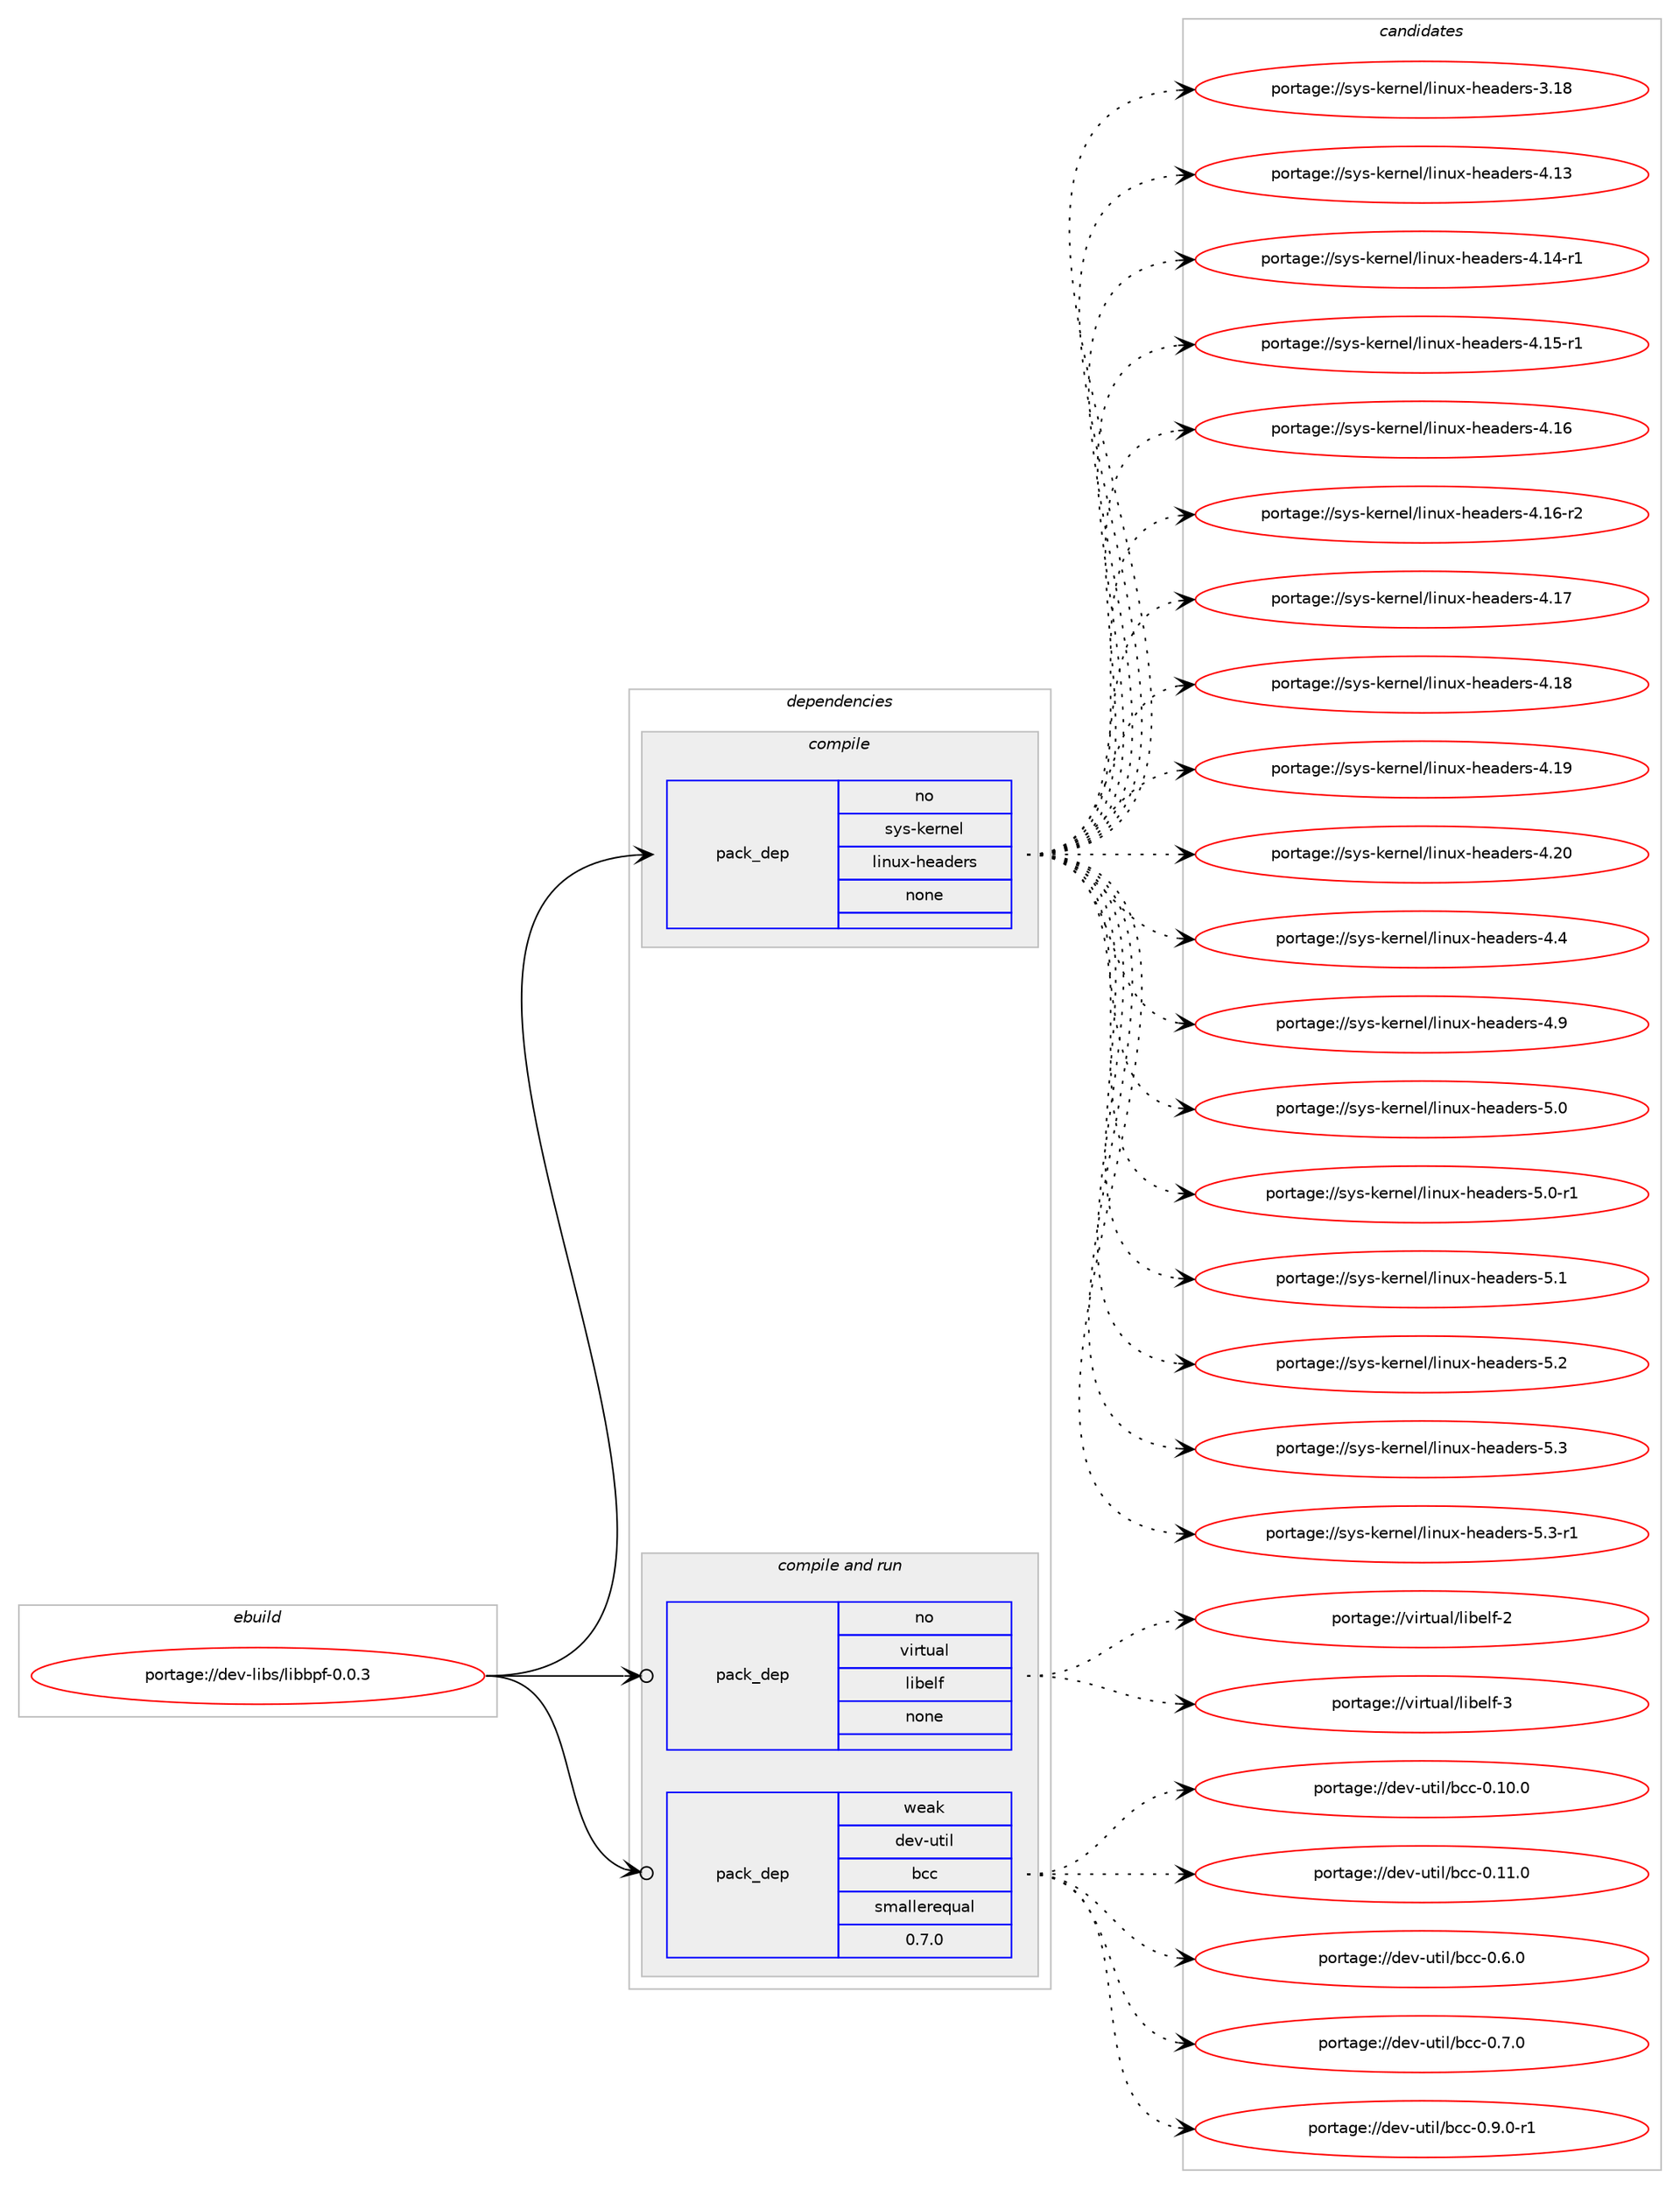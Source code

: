digraph prolog {

# *************
# Graph options
# *************

newrank=true;
concentrate=true;
compound=true;
graph [rankdir=LR,fontname=Helvetica,fontsize=10,ranksep=1.5];#, ranksep=2.5, nodesep=0.2];
edge  [arrowhead=vee];
node  [fontname=Helvetica,fontsize=10];

# **********
# The ebuild
# **********

subgraph cluster_leftcol {
color=gray;
rank=same;
label=<<i>ebuild</i>>;
id [label="portage://dev-libs/libbpf-0.0.3", color=red, width=4, href="../dev-libs/libbpf-0.0.3.svg"];
}

# ****************
# The dependencies
# ****************

subgraph cluster_midcol {
color=gray;
label=<<i>dependencies</i>>;
subgraph cluster_compile {
fillcolor="#eeeeee";
style=filled;
label=<<i>compile</i>>;
subgraph pack75987 {
dependency99811 [label=<<TABLE BORDER="0" CELLBORDER="1" CELLSPACING="0" CELLPADDING="4" WIDTH="220"><TR><TD ROWSPAN="6" CELLPADDING="30">pack_dep</TD></TR><TR><TD WIDTH="110">no</TD></TR><TR><TD>sys-kernel</TD></TR><TR><TD>linux-headers</TD></TR><TR><TD>none</TD></TR><TR><TD></TD></TR></TABLE>>, shape=none, color=blue];
}
id:e -> dependency99811:w [weight=20,style="solid",arrowhead="vee"];
}
subgraph cluster_compileandrun {
fillcolor="#eeeeee";
style=filled;
label=<<i>compile and run</i>>;
subgraph pack75988 {
dependency99812 [label=<<TABLE BORDER="0" CELLBORDER="1" CELLSPACING="0" CELLPADDING="4" WIDTH="220"><TR><TD ROWSPAN="6" CELLPADDING="30">pack_dep</TD></TR><TR><TD WIDTH="110">no</TD></TR><TR><TD>virtual</TD></TR><TR><TD>libelf</TD></TR><TR><TD>none</TD></TR><TR><TD></TD></TR></TABLE>>, shape=none, color=blue];
}
id:e -> dependency99812:w [weight=20,style="solid",arrowhead="odotvee"];
subgraph pack75989 {
dependency99813 [label=<<TABLE BORDER="0" CELLBORDER="1" CELLSPACING="0" CELLPADDING="4" WIDTH="220"><TR><TD ROWSPAN="6" CELLPADDING="30">pack_dep</TD></TR><TR><TD WIDTH="110">weak</TD></TR><TR><TD>dev-util</TD></TR><TR><TD>bcc</TD></TR><TR><TD>smallerequal</TD></TR><TR><TD>0.7.0</TD></TR></TABLE>>, shape=none, color=blue];
}
id:e -> dependency99813:w [weight=20,style="solid",arrowhead="odotvee"];
}
subgraph cluster_run {
fillcolor="#eeeeee";
style=filled;
label=<<i>run</i>>;
}
}

# **************
# The candidates
# **************

subgraph cluster_choices {
rank=same;
color=gray;
label=<<i>candidates</i>>;

subgraph choice75987 {
color=black;
nodesep=1;
choiceportage115121115451071011141101011084710810511011712045104101971001011141154551464956 [label="portage://sys-kernel/linux-headers-3.18", color=red, width=4,href="../sys-kernel/linux-headers-3.18.svg"];
choiceportage115121115451071011141101011084710810511011712045104101971001011141154552464951 [label="portage://sys-kernel/linux-headers-4.13", color=red, width=4,href="../sys-kernel/linux-headers-4.13.svg"];
choiceportage1151211154510710111411010110847108105110117120451041019710010111411545524649524511449 [label="portage://sys-kernel/linux-headers-4.14-r1", color=red, width=4,href="../sys-kernel/linux-headers-4.14-r1.svg"];
choiceportage1151211154510710111411010110847108105110117120451041019710010111411545524649534511449 [label="portage://sys-kernel/linux-headers-4.15-r1", color=red, width=4,href="../sys-kernel/linux-headers-4.15-r1.svg"];
choiceportage115121115451071011141101011084710810511011712045104101971001011141154552464954 [label="portage://sys-kernel/linux-headers-4.16", color=red, width=4,href="../sys-kernel/linux-headers-4.16.svg"];
choiceportage1151211154510710111411010110847108105110117120451041019710010111411545524649544511450 [label="portage://sys-kernel/linux-headers-4.16-r2", color=red, width=4,href="../sys-kernel/linux-headers-4.16-r2.svg"];
choiceportage115121115451071011141101011084710810511011712045104101971001011141154552464955 [label="portage://sys-kernel/linux-headers-4.17", color=red, width=4,href="../sys-kernel/linux-headers-4.17.svg"];
choiceportage115121115451071011141101011084710810511011712045104101971001011141154552464956 [label="portage://sys-kernel/linux-headers-4.18", color=red, width=4,href="../sys-kernel/linux-headers-4.18.svg"];
choiceportage115121115451071011141101011084710810511011712045104101971001011141154552464957 [label="portage://sys-kernel/linux-headers-4.19", color=red, width=4,href="../sys-kernel/linux-headers-4.19.svg"];
choiceportage115121115451071011141101011084710810511011712045104101971001011141154552465048 [label="portage://sys-kernel/linux-headers-4.20", color=red, width=4,href="../sys-kernel/linux-headers-4.20.svg"];
choiceportage1151211154510710111411010110847108105110117120451041019710010111411545524652 [label="portage://sys-kernel/linux-headers-4.4", color=red, width=4,href="../sys-kernel/linux-headers-4.4.svg"];
choiceportage1151211154510710111411010110847108105110117120451041019710010111411545524657 [label="portage://sys-kernel/linux-headers-4.9", color=red, width=4,href="../sys-kernel/linux-headers-4.9.svg"];
choiceportage1151211154510710111411010110847108105110117120451041019710010111411545534648 [label="portage://sys-kernel/linux-headers-5.0", color=red, width=4,href="../sys-kernel/linux-headers-5.0.svg"];
choiceportage11512111545107101114110101108471081051101171204510410197100101114115455346484511449 [label="portage://sys-kernel/linux-headers-5.0-r1", color=red, width=4,href="../sys-kernel/linux-headers-5.0-r1.svg"];
choiceportage1151211154510710111411010110847108105110117120451041019710010111411545534649 [label="portage://sys-kernel/linux-headers-5.1", color=red, width=4,href="../sys-kernel/linux-headers-5.1.svg"];
choiceportage1151211154510710111411010110847108105110117120451041019710010111411545534650 [label="portage://sys-kernel/linux-headers-5.2", color=red, width=4,href="../sys-kernel/linux-headers-5.2.svg"];
choiceportage1151211154510710111411010110847108105110117120451041019710010111411545534651 [label="portage://sys-kernel/linux-headers-5.3", color=red, width=4,href="../sys-kernel/linux-headers-5.3.svg"];
choiceportage11512111545107101114110101108471081051101171204510410197100101114115455346514511449 [label="portage://sys-kernel/linux-headers-5.3-r1", color=red, width=4,href="../sys-kernel/linux-headers-5.3-r1.svg"];
dependency99811:e -> choiceportage115121115451071011141101011084710810511011712045104101971001011141154551464956:w [style=dotted,weight="100"];
dependency99811:e -> choiceportage115121115451071011141101011084710810511011712045104101971001011141154552464951:w [style=dotted,weight="100"];
dependency99811:e -> choiceportage1151211154510710111411010110847108105110117120451041019710010111411545524649524511449:w [style=dotted,weight="100"];
dependency99811:e -> choiceportage1151211154510710111411010110847108105110117120451041019710010111411545524649534511449:w [style=dotted,weight="100"];
dependency99811:e -> choiceportage115121115451071011141101011084710810511011712045104101971001011141154552464954:w [style=dotted,weight="100"];
dependency99811:e -> choiceportage1151211154510710111411010110847108105110117120451041019710010111411545524649544511450:w [style=dotted,weight="100"];
dependency99811:e -> choiceportage115121115451071011141101011084710810511011712045104101971001011141154552464955:w [style=dotted,weight="100"];
dependency99811:e -> choiceportage115121115451071011141101011084710810511011712045104101971001011141154552464956:w [style=dotted,weight="100"];
dependency99811:e -> choiceportage115121115451071011141101011084710810511011712045104101971001011141154552464957:w [style=dotted,weight="100"];
dependency99811:e -> choiceportage115121115451071011141101011084710810511011712045104101971001011141154552465048:w [style=dotted,weight="100"];
dependency99811:e -> choiceportage1151211154510710111411010110847108105110117120451041019710010111411545524652:w [style=dotted,weight="100"];
dependency99811:e -> choiceportage1151211154510710111411010110847108105110117120451041019710010111411545524657:w [style=dotted,weight="100"];
dependency99811:e -> choiceportage1151211154510710111411010110847108105110117120451041019710010111411545534648:w [style=dotted,weight="100"];
dependency99811:e -> choiceportage11512111545107101114110101108471081051101171204510410197100101114115455346484511449:w [style=dotted,weight="100"];
dependency99811:e -> choiceportage1151211154510710111411010110847108105110117120451041019710010111411545534649:w [style=dotted,weight="100"];
dependency99811:e -> choiceportage1151211154510710111411010110847108105110117120451041019710010111411545534650:w [style=dotted,weight="100"];
dependency99811:e -> choiceportage1151211154510710111411010110847108105110117120451041019710010111411545534651:w [style=dotted,weight="100"];
dependency99811:e -> choiceportage11512111545107101114110101108471081051101171204510410197100101114115455346514511449:w [style=dotted,weight="100"];
}
subgraph choice75988 {
color=black;
nodesep=1;
choiceportage1181051141161179710847108105981011081024550 [label="portage://virtual/libelf-2", color=red, width=4,href="../virtual/libelf-2.svg"];
choiceportage1181051141161179710847108105981011081024551 [label="portage://virtual/libelf-3", color=red, width=4,href="../virtual/libelf-3.svg"];
dependency99812:e -> choiceportage1181051141161179710847108105981011081024550:w [style=dotted,weight="100"];
dependency99812:e -> choiceportage1181051141161179710847108105981011081024551:w [style=dotted,weight="100"];
}
subgraph choice75989 {
color=black;
nodesep=1;
choiceportage100101118451171161051084798999945484649484648 [label="portage://dev-util/bcc-0.10.0", color=red, width=4,href="../dev-util/bcc-0.10.0.svg"];
choiceportage100101118451171161051084798999945484649494648 [label="portage://dev-util/bcc-0.11.0", color=red, width=4,href="../dev-util/bcc-0.11.0.svg"];
choiceportage1001011184511711610510847989999454846544648 [label="portage://dev-util/bcc-0.6.0", color=red, width=4,href="../dev-util/bcc-0.6.0.svg"];
choiceportage1001011184511711610510847989999454846554648 [label="portage://dev-util/bcc-0.7.0", color=red, width=4,href="../dev-util/bcc-0.7.0.svg"];
choiceportage10010111845117116105108479899994548465746484511449 [label="portage://dev-util/bcc-0.9.0-r1", color=red, width=4,href="../dev-util/bcc-0.9.0-r1.svg"];
dependency99813:e -> choiceportage100101118451171161051084798999945484649484648:w [style=dotted,weight="100"];
dependency99813:e -> choiceportage100101118451171161051084798999945484649494648:w [style=dotted,weight="100"];
dependency99813:e -> choiceportage1001011184511711610510847989999454846544648:w [style=dotted,weight="100"];
dependency99813:e -> choiceportage1001011184511711610510847989999454846554648:w [style=dotted,weight="100"];
dependency99813:e -> choiceportage10010111845117116105108479899994548465746484511449:w [style=dotted,weight="100"];
}
}

}
